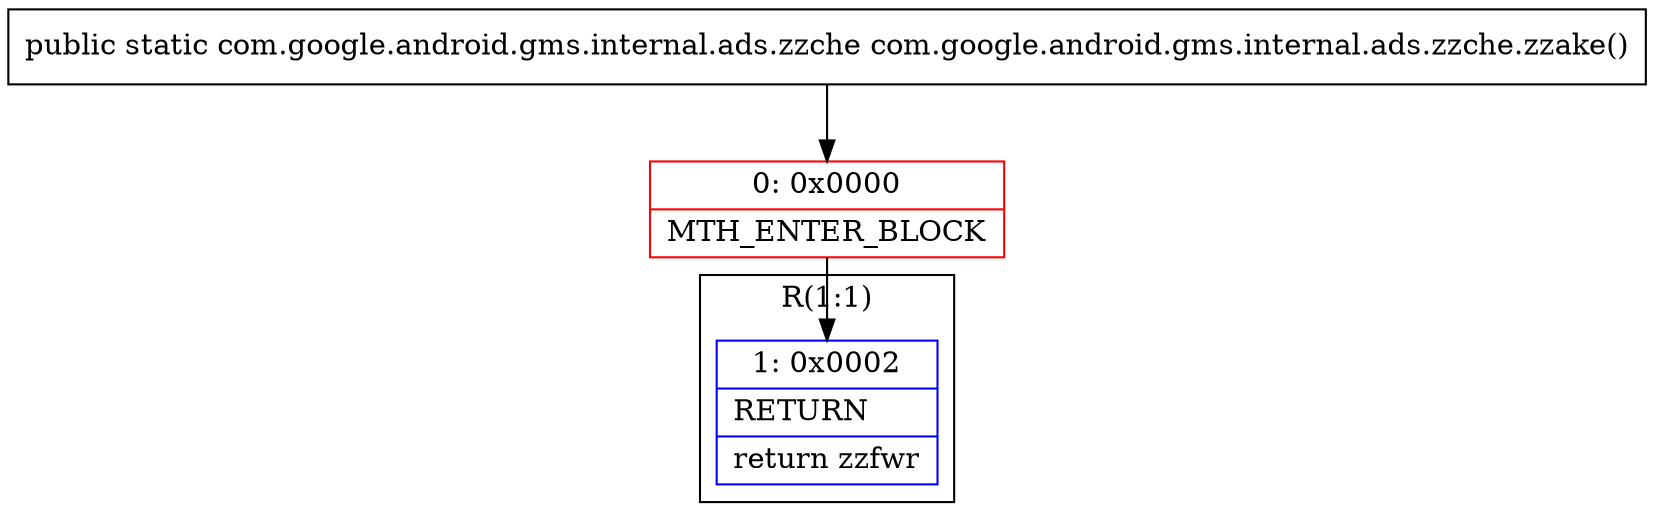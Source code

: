 digraph "CFG forcom.google.android.gms.internal.ads.zzche.zzake()Lcom\/google\/android\/gms\/internal\/ads\/zzche;" {
subgraph cluster_Region_187901142 {
label = "R(1:1)";
node [shape=record,color=blue];
Node_1 [shape=record,label="{1\:\ 0x0002|RETURN\l|return zzfwr\l}"];
}
Node_0 [shape=record,color=red,label="{0\:\ 0x0000|MTH_ENTER_BLOCK\l}"];
MethodNode[shape=record,label="{public static com.google.android.gms.internal.ads.zzche com.google.android.gms.internal.ads.zzche.zzake() }"];
MethodNode -> Node_0;
Node_0 -> Node_1;
}

